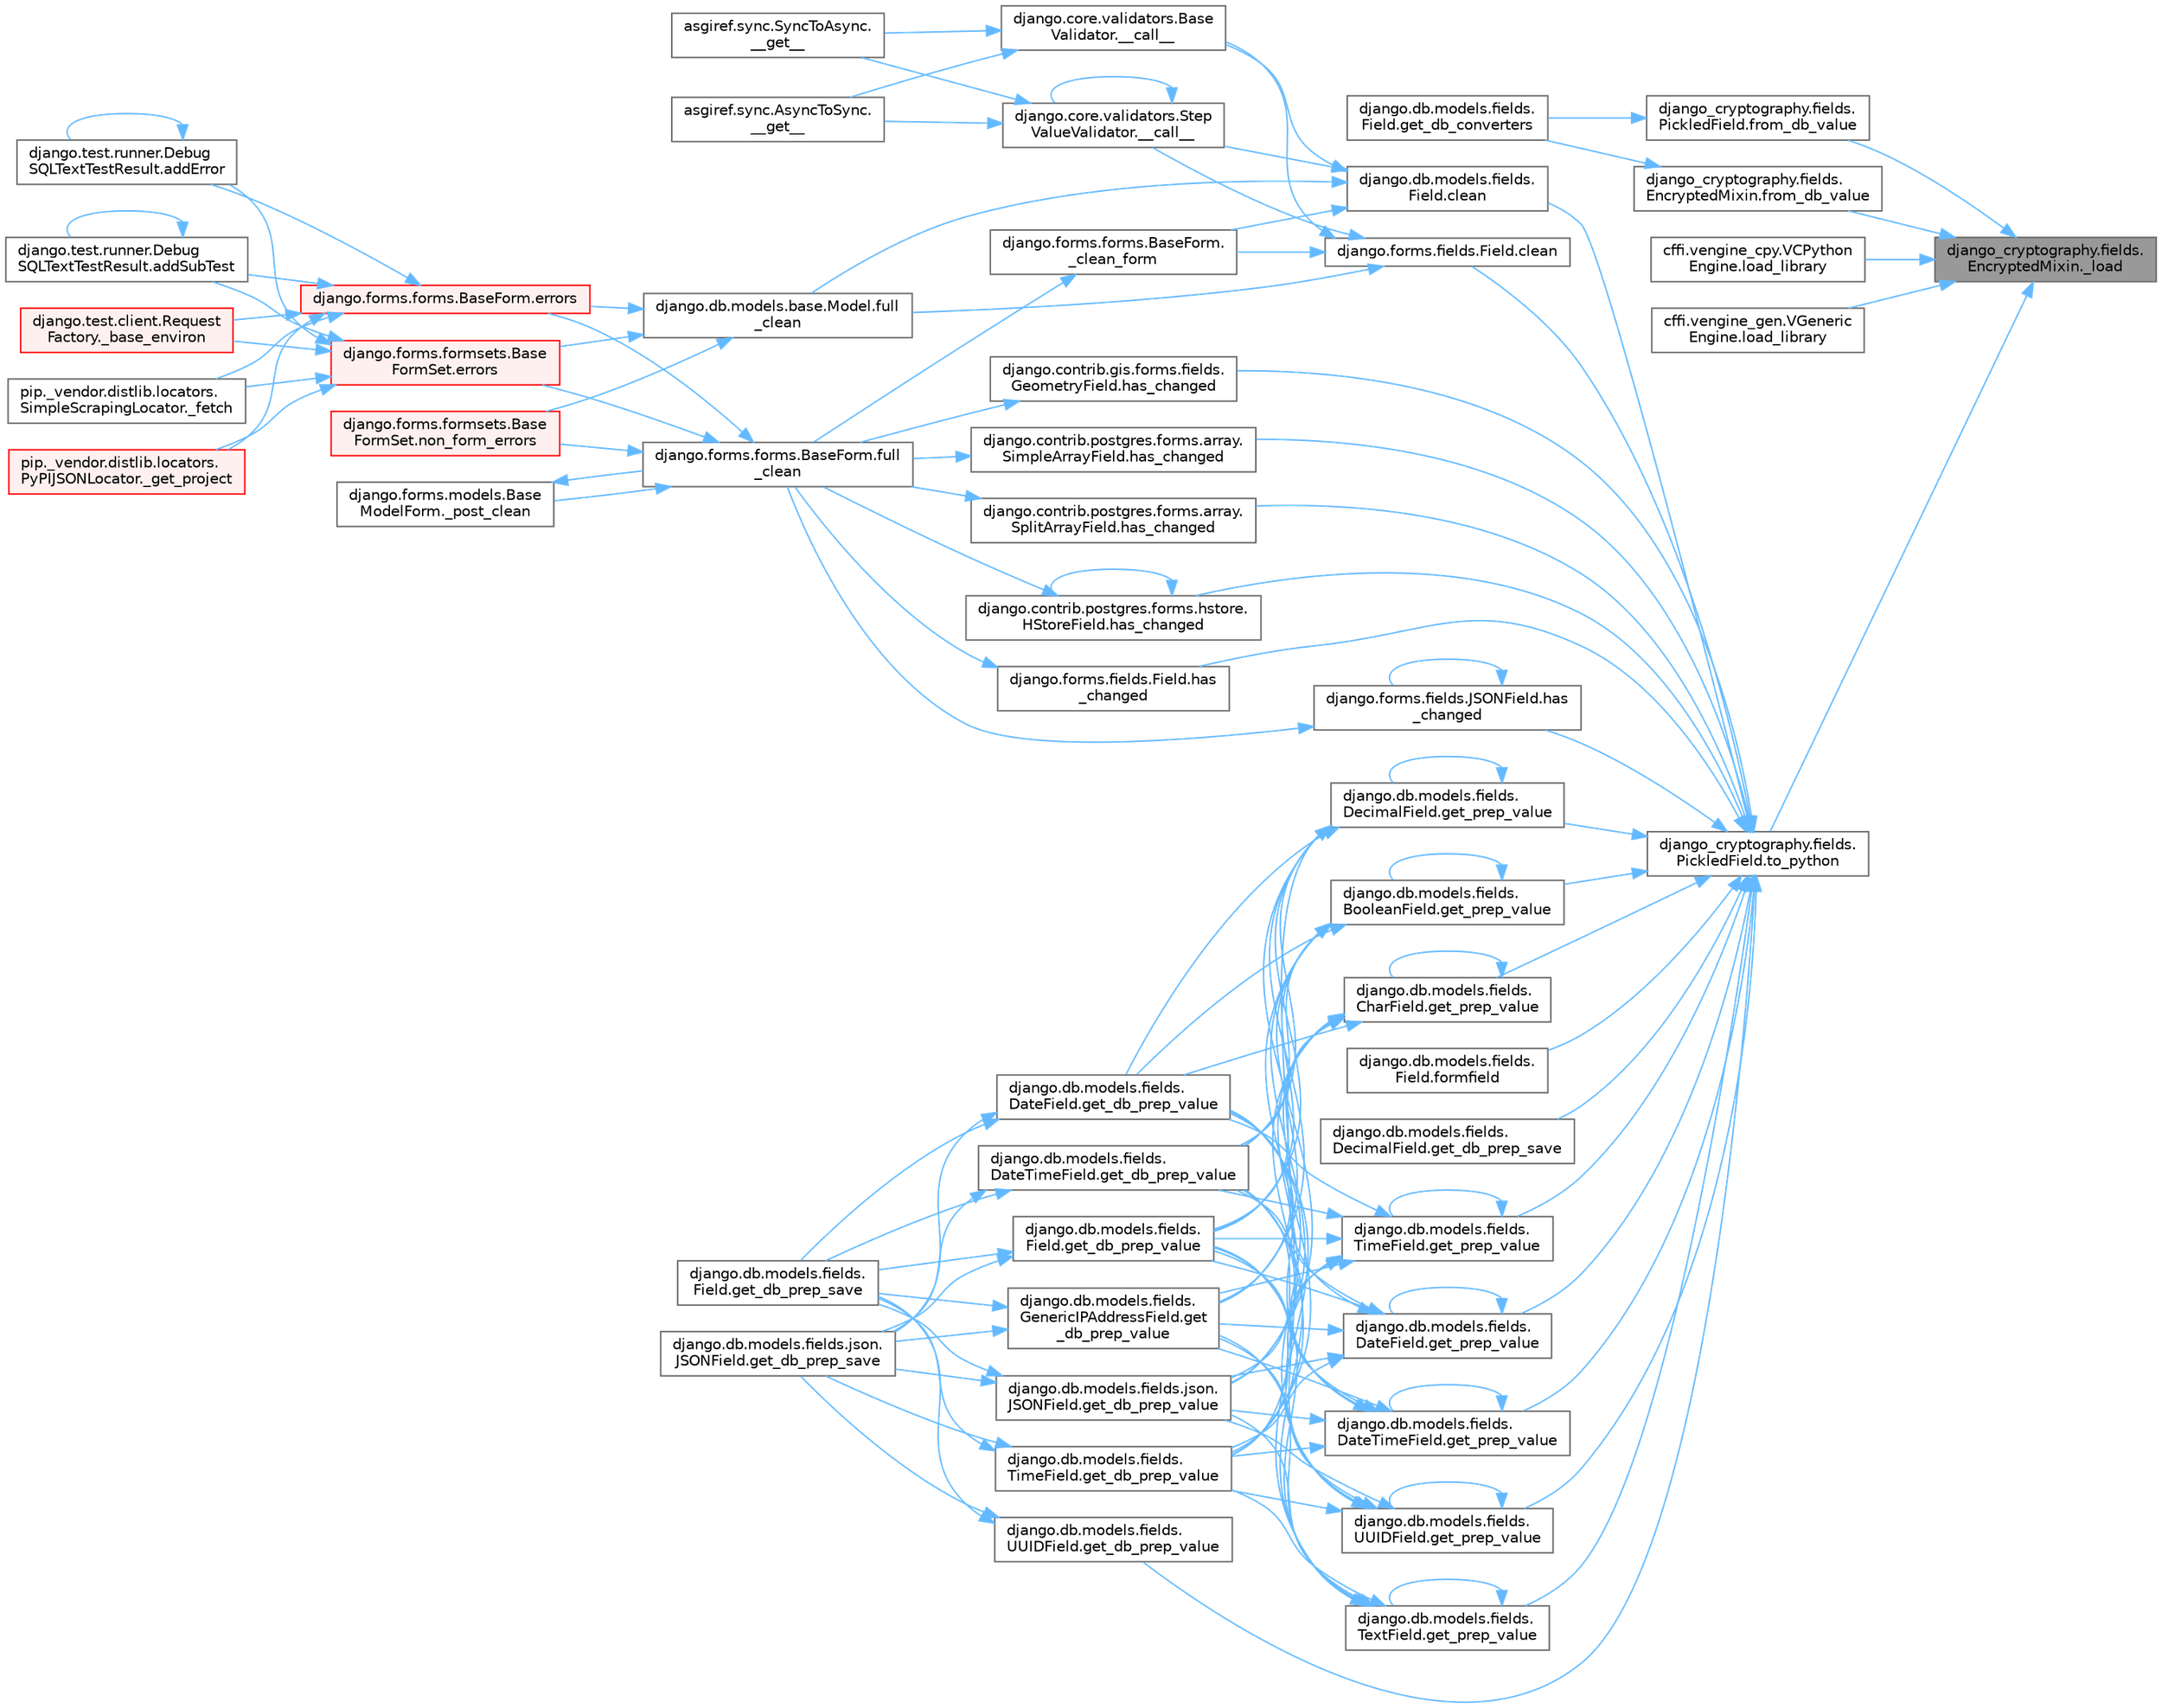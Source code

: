 digraph "django_cryptography.fields.EncryptedMixin._load"
{
 // LATEX_PDF_SIZE
  bgcolor="transparent";
  edge [fontname=Helvetica,fontsize=10,labelfontname=Helvetica,labelfontsize=10];
  node [fontname=Helvetica,fontsize=10,shape=box,height=0.2,width=0.4];
  rankdir="RL";
  Node1 [id="Node000001",label="django_cryptography.fields.\lEncryptedMixin._load",height=0.2,width=0.4,color="gray40", fillcolor="grey60", style="filled", fontcolor="black",tooltip=" "];
  Node1 -> Node2 [id="edge1_Node000001_Node000002",dir="back",color="steelblue1",style="solid",tooltip=" "];
  Node2 [id="Node000002",label="django_cryptography.fields.\lEncryptedMixin.from_db_value",height=0.2,width=0.4,color="grey40", fillcolor="white", style="filled",URL="$classdjango__cryptography_1_1fields_1_1_encrypted_mixin.html#a680c59f81c920670a3caf7ac3f0d05f7",tooltip=" "];
  Node2 -> Node3 [id="edge2_Node000002_Node000003",dir="back",color="steelblue1",style="solid",tooltip=" "];
  Node3 [id="Node000003",label="django.db.models.fields.\lField.get_db_converters",height=0.2,width=0.4,color="grey40", fillcolor="white", style="filled",URL="$classdjango_1_1db_1_1models_1_1fields_1_1_field.html#acba95fe9b50d3d41a1896dc560c6cc31",tooltip=" "];
  Node1 -> Node4 [id="edge3_Node000001_Node000004",dir="back",color="steelblue1",style="solid",tooltip=" "];
  Node4 [id="Node000004",label="django_cryptography.fields.\lPickledField.from_db_value",height=0.2,width=0.4,color="grey40", fillcolor="white", style="filled",URL="$classdjango__cryptography_1_1fields_1_1_pickled_field.html#ae2974258297da8ac115479a9dfceb8b7",tooltip=" "];
  Node4 -> Node3 [id="edge4_Node000004_Node000003",dir="back",color="steelblue1",style="solid",tooltip=" "];
  Node1 -> Node5 [id="edge5_Node000001_Node000005",dir="back",color="steelblue1",style="solid",tooltip=" "];
  Node5 [id="Node000005",label="cffi.vengine_cpy.VCPython\lEngine.load_library",height=0.2,width=0.4,color="grey40", fillcolor="white", style="filled",URL="$classcffi_1_1vengine__cpy_1_1_v_c_python_engine.html#a6b70ae654d6634206ca015849c05dc87",tooltip=" "];
  Node1 -> Node6 [id="edge6_Node000001_Node000006",dir="back",color="steelblue1",style="solid",tooltip=" "];
  Node6 [id="Node000006",label="cffi.vengine_gen.VGeneric\lEngine.load_library",height=0.2,width=0.4,color="grey40", fillcolor="white", style="filled",URL="$classcffi_1_1vengine__gen_1_1_v_generic_engine.html#a5e15ef2401dc481cafa344f0d1ab40b7",tooltip=" "];
  Node1 -> Node7 [id="edge7_Node000001_Node000007",dir="back",color="steelblue1",style="solid",tooltip=" "];
  Node7 [id="Node000007",label="django_cryptography.fields.\lPickledField.to_python",height=0.2,width=0.4,color="grey40", fillcolor="white", style="filled",URL="$classdjango__cryptography_1_1fields_1_1_pickled_field.html#ac3e65c207768dd6d72b9ecbe81ba6b29",tooltip=" "];
  Node7 -> Node8 [id="edge8_Node000007_Node000008",dir="back",color="steelblue1",style="solid",tooltip=" "];
  Node8 [id="Node000008",label="django.db.models.fields.\lField.clean",height=0.2,width=0.4,color="grey40", fillcolor="white", style="filled",URL="$classdjango_1_1db_1_1models_1_1fields_1_1_field.html#a4882fa20e9148ee8315b937e9cea41bf",tooltip=" "];
  Node8 -> Node9 [id="edge9_Node000008_Node000009",dir="back",color="steelblue1",style="solid",tooltip=" "];
  Node9 [id="Node000009",label="django.core.validators.Base\lValidator.__call__",height=0.2,width=0.4,color="grey40", fillcolor="white", style="filled",URL="$classdjango_1_1core_1_1validators_1_1_base_validator.html#ac718256582df714e061c6b927e045d12",tooltip=" "];
  Node9 -> Node10 [id="edge10_Node000009_Node000010",dir="back",color="steelblue1",style="solid",tooltip=" "];
  Node10 [id="Node000010",label="asgiref.sync.AsyncToSync.\l__get__",height=0.2,width=0.4,color="grey40", fillcolor="white", style="filled",URL="$classasgiref_1_1sync_1_1_async_to_sync.html#a23e9ef7a73da98dad9e3f4e65846969b",tooltip=" "];
  Node9 -> Node11 [id="edge11_Node000009_Node000011",dir="back",color="steelblue1",style="solid",tooltip=" "];
  Node11 [id="Node000011",label="asgiref.sync.SyncToAsync.\l__get__",height=0.2,width=0.4,color="grey40", fillcolor="white", style="filled",URL="$classasgiref_1_1sync_1_1_sync_to_async.html#aebdfbe3f01079a529fd2f39810597381",tooltip=" "];
  Node8 -> Node12 [id="edge12_Node000008_Node000012",dir="back",color="steelblue1",style="solid",tooltip=" "];
  Node12 [id="Node000012",label="django.core.validators.Step\lValueValidator.__call__",height=0.2,width=0.4,color="grey40", fillcolor="white", style="filled",URL="$classdjango_1_1core_1_1validators_1_1_step_value_validator.html#aebdbf74fe74c5b999350df9c1852714c",tooltip=" "];
  Node12 -> Node12 [id="edge13_Node000012_Node000012",dir="back",color="steelblue1",style="solid",tooltip=" "];
  Node12 -> Node10 [id="edge14_Node000012_Node000010",dir="back",color="steelblue1",style="solid",tooltip=" "];
  Node12 -> Node11 [id="edge15_Node000012_Node000011",dir="back",color="steelblue1",style="solid",tooltip=" "];
  Node8 -> Node13 [id="edge16_Node000008_Node000013",dir="back",color="steelblue1",style="solid",tooltip=" "];
  Node13 [id="Node000013",label="django.forms.forms.BaseForm.\l_clean_form",height=0.2,width=0.4,color="grey40", fillcolor="white", style="filled",URL="$classdjango_1_1forms_1_1forms_1_1_base_form.html#ae5eed108001c1a75985b75174fe23f1f",tooltip=" "];
  Node13 -> Node14 [id="edge17_Node000013_Node000014",dir="back",color="steelblue1",style="solid",tooltip=" "];
  Node14 [id="Node000014",label="django.forms.forms.BaseForm.full\l_clean",height=0.2,width=0.4,color="grey40", fillcolor="white", style="filled",URL="$classdjango_1_1forms_1_1forms_1_1_base_form.html#a396d2448f658dc84a0f0b473ffaae918",tooltip=" "];
  Node14 -> Node15 [id="edge18_Node000014_Node000015",dir="back",color="steelblue1",style="solid",tooltip=" "];
  Node15 [id="Node000015",label="django.forms.models.Base\lModelForm._post_clean",height=0.2,width=0.4,color="grey40", fillcolor="white", style="filled",URL="$classdjango_1_1forms_1_1models_1_1_base_model_form.html#a83e1c0ea3ba97f3a496d07955d1bf124",tooltip=" "];
  Node15 -> Node14 [id="edge19_Node000015_Node000014",dir="back",color="steelblue1",style="solid",tooltip=" "];
  Node14 -> Node16 [id="edge20_Node000014_Node000016",dir="back",color="steelblue1",style="solid",tooltip=" "];
  Node16 [id="Node000016",label="django.forms.forms.BaseForm.errors",height=0.2,width=0.4,color="red", fillcolor="#FFF0F0", style="filled",URL="$classdjango_1_1forms_1_1forms_1_1_base_form.html#aca47cb75eb6c321d1c429b33eca94d49",tooltip=" "];
  Node16 -> Node17 [id="edge21_Node000016_Node000017",dir="back",color="steelblue1",style="solid",tooltip=" "];
  Node17 [id="Node000017",label="django.test.client.Request\lFactory._base_environ",height=0.2,width=0.4,color="red", fillcolor="#FFF0F0", style="filled",URL="$classdjango_1_1test_1_1client_1_1_request_factory.html#ab650654b992f4e9fc9e30bd0442973c1",tooltip=" "];
  Node16 -> Node602 [id="edge22_Node000016_Node000602",dir="back",color="steelblue1",style="solid",tooltip=" "];
  Node602 [id="Node000602",label="pip._vendor.distlib.locators.\lSimpleScrapingLocator._fetch",height=0.2,width=0.4,color="grey40", fillcolor="white", style="filled",URL="$classpip_1_1__vendor_1_1distlib_1_1locators_1_1_simple_scraping_locator.html#a72156eb8243de03d8881db3caaa60b8c",tooltip=" "];
  Node16 -> Node603 [id="edge23_Node000016_Node000603",dir="back",color="steelblue1",style="solid",tooltip=" "];
  Node603 [id="Node000603",label="pip._vendor.distlib.locators.\lPyPIJSONLocator._get_project",height=0.2,width=0.4,color="red", fillcolor="#FFF0F0", style="filled",URL="$classpip_1_1__vendor_1_1distlib_1_1locators_1_1_py_p_i_j_s_o_n_locator.html#ab5b95d18130e47c0bedca04d7b010bf6",tooltip=" "];
  Node16 -> Node1794 [id="edge24_Node000016_Node001794",dir="back",color="steelblue1",style="solid",tooltip=" "];
  Node1794 [id="Node001794",label="django.test.runner.Debug\lSQLTextTestResult.addError",height=0.2,width=0.4,color="grey40", fillcolor="white", style="filled",URL="$classdjango_1_1test_1_1runner_1_1_debug_s_q_l_text_test_result.html#a398c116f3b7d25563a21e81178271a8a",tooltip=" "];
  Node1794 -> Node1794 [id="edge25_Node001794_Node001794",dir="back",color="steelblue1",style="solid",tooltip=" "];
  Node16 -> Node1795 [id="edge26_Node000016_Node001795",dir="back",color="steelblue1",style="solid",tooltip=" "];
  Node1795 [id="Node001795",label="django.test.runner.Debug\lSQLTextTestResult.addSubTest",height=0.2,width=0.4,color="grey40", fillcolor="white", style="filled",URL="$classdjango_1_1test_1_1runner_1_1_debug_s_q_l_text_test_result.html#a65bae0538566d8bc532c972340744b1e",tooltip=" "];
  Node1795 -> Node1795 [id="edge27_Node001795_Node001795",dir="back",color="steelblue1",style="solid",tooltip=" "];
  Node14 -> Node601 [id="edge28_Node000014_Node000601",dir="back",color="steelblue1",style="solid",tooltip=" "];
  Node601 [id="Node000601",label="django.forms.formsets.Base\lFormSet.errors",height=0.2,width=0.4,color="red", fillcolor="#FFF0F0", style="filled",URL="$classdjango_1_1forms_1_1formsets_1_1_base_form_set.html#a9e249e2240c3ae2775249e3d3da42020",tooltip=" "];
  Node601 -> Node17 [id="edge29_Node000601_Node000017",dir="back",color="steelblue1",style="solid",tooltip=" "];
  Node601 -> Node602 [id="edge30_Node000601_Node000602",dir="back",color="steelblue1",style="solid",tooltip=" "];
  Node601 -> Node603 [id="edge31_Node000601_Node000603",dir="back",color="steelblue1",style="solid",tooltip=" "];
  Node601 -> Node1794 [id="edge32_Node000601_Node001794",dir="back",color="steelblue1",style="solid",tooltip=" "];
  Node601 -> Node1795 [id="edge33_Node000601_Node001795",dir="back",color="steelblue1",style="solid",tooltip=" "];
  Node14 -> Node689 [id="edge34_Node000014_Node000689",dir="back",color="steelblue1",style="solid",tooltip=" "];
  Node689 [id="Node000689",label="django.forms.formsets.Base\lFormSet.non_form_errors",height=0.2,width=0.4,color="red", fillcolor="#FFF0F0", style="filled",URL="$classdjango_1_1forms_1_1formsets_1_1_base_form_set.html#a8b499fb5fdd72c59134bf40aeac2de3c",tooltip=" "];
  Node8 -> Node600 [id="edge35_Node000008_Node000600",dir="back",color="steelblue1",style="solid",tooltip=" "];
  Node600 [id="Node000600",label="django.db.models.base.Model.full\l_clean",height=0.2,width=0.4,color="grey40", fillcolor="white", style="filled",URL="$classdjango_1_1db_1_1models_1_1base_1_1_model.html#a2e68bd042bd3e52b086f8838eeaa416f",tooltip=" "];
  Node600 -> Node16 [id="edge36_Node000600_Node000016",dir="back",color="steelblue1",style="solid",tooltip=" "];
  Node600 -> Node601 [id="edge37_Node000600_Node000601",dir="back",color="steelblue1",style="solid",tooltip=" "];
  Node600 -> Node689 [id="edge38_Node000600_Node000689",dir="back",color="steelblue1",style="solid",tooltip=" "];
  Node7 -> Node599 [id="edge39_Node000007_Node000599",dir="back",color="steelblue1",style="solid",tooltip=" "];
  Node599 [id="Node000599",label="django.forms.fields.Field.clean",height=0.2,width=0.4,color="grey40", fillcolor="white", style="filled",URL="$classdjango_1_1forms_1_1fields_1_1_field.html#aee75acad433887bd31c6f298ebd77195",tooltip=" "];
  Node599 -> Node9 [id="edge40_Node000599_Node000009",dir="back",color="steelblue1",style="solid",tooltip=" "];
  Node599 -> Node12 [id="edge41_Node000599_Node000012",dir="back",color="steelblue1",style="solid",tooltip=" "];
  Node599 -> Node13 [id="edge42_Node000599_Node000013",dir="back",color="steelblue1",style="solid",tooltip=" "];
  Node599 -> Node600 [id="edge43_Node000599_Node000600",dir="back",color="steelblue1",style="solid",tooltip=" "];
  Node7 -> Node1945 [id="edge44_Node000007_Node001945",dir="back",color="steelblue1",style="solid",tooltip=" "];
  Node1945 [id="Node001945",label="django.db.models.fields.\lField.formfield",height=0.2,width=0.4,color="grey40", fillcolor="white", style="filled",URL="$classdjango_1_1db_1_1models_1_1fields_1_1_field.html#a1822195647a4e308ad17ccbeab6ea120",tooltip=" "];
  Node7 -> Node2720 [id="edge45_Node000007_Node002720",dir="back",color="steelblue1",style="solid",tooltip=" "];
  Node2720 [id="Node002720",label="django.db.models.fields.\lDecimalField.get_db_prep_save",height=0.2,width=0.4,color="grey40", fillcolor="white", style="filled",URL="$classdjango_1_1db_1_1models_1_1fields_1_1_decimal_field.html#a46667b50c85f0b4a6cb777431017fc3a",tooltip=" "];
  Node7 -> Node2721 [id="edge46_Node000007_Node002721",dir="back",color="steelblue1",style="solid",tooltip=" "];
  Node2721 [id="Node002721",label="django.db.models.fields.\lUUIDField.get_db_prep_value",height=0.2,width=0.4,color="grey40", fillcolor="white", style="filled",URL="$classdjango_1_1db_1_1models_1_1fields_1_1_u_u_i_d_field.html#a386f708cbcae8153a01c6bc4fde97203",tooltip=" "];
  Node2721 -> Node1880 [id="edge47_Node002721_Node001880",dir="back",color="steelblue1",style="solid",tooltip=" "];
  Node1880 [id="Node001880",label="django.db.models.fields.\lField.get_db_prep_save",height=0.2,width=0.4,color="grey40", fillcolor="white", style="filled",URL="$classdjango_1_1db_1_1models_1_1fields_1_1_field.html#a6ffbf587320e79a62a40af031183c2f2",tooltip=" "];
  Node2721 -> Node1881 [id="edge48_Node002721_Node001881",dir="back",color="steelblue1",style="solid",tooltip=" "];
  Node1881 [id="Node001881",label="django.db.models.fields.json.\lJSONField.get_db_prep_save",height=0.2,width=0.4,color="grey40", fillcolor="white", style="filled",URL="$classdjango_1_1db_1_1models_1_1fields_1_1json_1_1_j_s_o_n_field.html#ab7a67887e20c9c31871531e607b2a133",tooltip=" "];
  Node7 -> Node2722 [id="edge49_Node000007_Node002722",dir="back",color="steelblue1",style="solid",tooltip=" "];
  Node2722 [id="Node002722",label="django.db.models.fields.\lBooleanField.get_prep_value",height=0.2,width=0.4,color="grey40", fillcolor="white", style="filled",URL="$classdjango_1_1db_1_1models_1_1fields_1_1_boolean_field.html#a2c76f741d494c42b977fea4db757b224",tooltip=" "];
  Node2722 -> Node1879 [id="edge50_Node002722_Node001879",dir="back",color="steelblue1",style="solid",tooltip=" "];
  Node1879 [id="Node001879",label="django.db.models.fields.\lDateField.get_db_prep_value",height=0.2,width=0.4,color="grey40", fillcolor="white", style="filled",URL="$classdjango_1_1db_1_1models_1_1fields_1_1_date_field.html#ad6d292b396a9f068e57a55dbcce353aa",tooltip=" "];
  Node1879 -> Node1880 [id="edge51_Node001879_Node001880",dir="back",color="steelblue1",style="solid",tooltip=" "];
  Node1879 -> Node1881 [id="edge52_Node001879_Node001881",dir="back",color="steelblue1",style="solid",tooltip=" "];
  Node2722 -> Node1882 [id="edge53_Node002722_Node001882",dir="back",color="steelblue1",style="solid",tooltip=" "];
  Node1882 [id="Node001882",label="django.db.models.fields.\lDateTimeField.get_db_prep_value",height=0.2,width=0.4,color="grey40", fillcolor="white", style="filled",URL="$classdjango_1_1db_1_1models_1_1fields_1_1_date_time_field.html#ace937a98f687ea3399d88de4eddec0b8",tooltip=" "];
  Node1882 -> Node1880 [id="edge54_Node001882_Node001880",dir="back",color="steelblue1",style="solid",tooltip=" "];
  Node1882 -> Node1881 [id="edge55_Node001882_Node001881",dir="back",color="steelblue1",style="solid",tooltip=" "];
  Node2722 -> Node1883 [id="edge56_Node002722_Node001883",dir="back",color="steelblue1",style="solid",tooltip=" "];
  Node1883 [id="Node001883",label="django.db.models.fields.\lField.get_db_prep_value",height=0.2,width=0.4,color="grey40", fillcolor="white", style="filled",URL="$classdjango_1_1db_1_1models_1_1fields_1_1_field.html#a27b39e33c87cb9d48a2cc249a66459c3",tooltip=" "];
  Node1883 -> Node1880 [id="edge57_Node001883_Node001880",dir="back",color="steelblue1",style="solid",tooltip=" "];
  Node1883 -> Node1881 [id="edge58_Node001883_Node001881",dir="back",color="steelblue1",style="solid",tooltip=" "];
  Node2722 -> Node1884 [id="edge59_Node002722_Node001884",dir="back",color="steelblue1",style="solid",tooltip=" "];
  Node1884 [id="Node001884",label="django.db.models.fields.\lGenericIPAddressField.get\l_db_prep_value",height=0.2,width=0.4,color="grey40", fillcolor="white", style="filled",URL="$classdjango_1_1db_1_1models_1_1fields_1_1_generic_i_p_address_field.html#a0833bb7fa4f729102000a775edc0f4a9",tooltip=" "];
  Node1884 -> Node1880 [id="edge60_Node001884_Node001880",dir="back",color="steelblue1",style="solid",tooltip=" "];
  Node1884 -> Node1881 [id="edge61_Node001884_Node001881",dir="back",color="steelblue1",style="solid",tooltip=" "];
  Node2722 -> Node1885 [id="edge62_Node002722_Node001885",dir="back",color="steelblue1",style="solid",tooltip=" "];
  Node1885 [id="Node001885",label="django.db.models.fields.json.\lJSONField.get_db_prep_value",height=0.2,width=0.4,color="grey40", fillcolor="white", style="filled",URL="$classdjango_1_1db_1_1models_1_1fields_1_1json_1_1_j_s_o_n_field.html#ad89498c756bc8ae7f6e98ca5b7eb5184",tooltip=" "];
  Node1885 -> Node1880 [id="edge63_Node001885_Node001880",dir="back",color="steelblue1",style="solid",tooltip=" "];
  Node1885 -> Node1881 [id="edge64_Node001885_Node001881",dir="back",color="steelblue1",style="solid",tooltip=" "];
  Node2722 -> Node1886 [id="edge65_Node002722_Node001886",dir="back",color="steelblue1",style="solid",tooltip=" "];
  Node1886 [id="Node001886",label="django.db.models.fields.\lTimeField.get_db_prep_value",height=0.2,width=0.4,color="grey40", fillcolor="white", style="filled",URL="$classdjango_1_1db_1_1models_1_1fields_1_1_time_field.html#ac736cd2c62828e3dbee00ff6bae39e84",tooltip=" "];
  Node1886 -> Node1880 [id="edge66_Node001886_Node001880",dir="back",color="steelblue1",style="solid",tooltip=" "];
  Node1886 -> Node1881 [id="edge67_Node001886_Node001881",dir="back",color="steelblue1",style="solid",tooltip=" "];
  Node2722 -> Node2722 [id="edge68_Node002722_Node002722",dir="back",color="steelblue1",style="solid",tooltip=" "];
  Node7 -> Node2723 [id="edge69_Node000007_Node002723",dir="back",color="steelblue1",style="solid",tooltip=" "];
  Node2723 [id="Node002723",label="django.db.models.fields.\lCharField.get_prep_value",height=0.2,width=0.4,color="grey40", fillcolor="white", style="filled",URL="$classdjango_1_1db_1_1models_1_1fields_1_1_char_field.html#a586dde4bef09b94f15ca3b7a3b616a12",tooltip=" "];
  Node2723 -> Node1879 [id="edge70_Node002723_Node001879",dir="back",color="steelblue1",style="solid",tooltip=" "];
  Node2723 -> Node1882 [id="edge71_Node002723_Node001882",dir="back",color="steelblue1",style="solid",tooltip=" "];
  Node2723 -> Node1883 [id="edge72_Node002723_Node001883",dir="back",color="steelblue1",style="solid",tooltip=" "];
  Node2723 -> Node1884 [id="edge73_Node002723_Node001884",dir="back",color="steelblue1",style="solid",tooltip=" "];
  Node2723 -> Node1885 [id="edge74_Node002723_Node001885",dir="back",color="steelblue1",style="solid",tooltip=" "];
  Node2723 -> Node1886 [id="edge75_Node002723_Node001886",dir="back",color="steelblue1",style="solid",tooltip=" "];
  Node2723 -> Node2723 [id="edge76_Node002723_Node002723",dir="back",color="steelblue1",style="solid",tooltip=" "];
  Node7 -> Node2724 [id="edge77_Node000007_Node002724",dir="back",color="steelblue1",style="solid",tooltip=" "];
  Node2724 [id="Node002724",label="django.db.models.fields.\lDateField.get_prep_value",height=0.2,width=0.4,color="grey40", fillcolor="white", style="filled",URL="$classdjango_1_1db_1_1models_1_1fields_1_1_date_field.html#a17fd388efd6c1cc24e4daa2838936247",tooltip=" "];
  Node2724 -> Node1879 [id="edge78_Node002724_Node001879",dir="back",color="steelblue1",style="solid",tooltip=" "];
  Node2724 -> Node1882 [id="edge79_Node002724_Node001882",dir="back",color="steelblue1",style="solid",tooltip=" "];
  Node2724 -> Node1883 [id="edge80_Node002724_Node001883",dir="back",color="steelblue1",style="solid",tooltip=" "];
  Node2724 -> Node1884 [id="edge81_Node002724_Node001884",dir="back",color="steelblue1",style="solid",tooltip=" "];
  Node2724 -> Node1885 [id="edge82_Node002724_Node001885",dir="back",color="steelblue1",style="solid",tooltip=" "];
  Node2724 -> Node1886 [id="edge83_Node002724_Node001886",dir="back",color="steelblue1",style="solid",tooltip=" "];
  Node2724 -> Node2724 [id="edge84_Node002724_Node002724",dir="back",color="steelblue1",style="solid",tooltip=" "];
  Node7 -> Node1878 [id="edge85_Node000007_Node001878",dir="back",color="steelblue1",style="solid",tooltip=" "];
  Node1878 [id="Node001878",label="django.db.models.fields.\lDateTimeField.get_prep_value",height=0.2,width=0.4,color="grey40", fillcolor="white", style="filled",URL="$classdjango_1_1db_1_1models_1_1fields_1_1_date_time_field.html#a96b7b4c4a2af78523ff88dd95ddde877",tooltip=" "];
  Node1878 -> Node1879 [id="edge86_Node001878_Node001879",dir="back",color="steelblue1",style="solid",tooltip=" "];
  Node1878 -> Node1882 [id="edge87_Node001878_Node001882",dir="back",color="steelblue1",style="solid",tooltip=" "];
  Node1878 -> Node1883 [id="edge88_Node001878_Node001883",dir="back",color="steelblue1",style="solid",tooltip=" "];
  Node1878 -> Node1884 [id="edge89_Node001878_Node001884",dir="back",color="steelblue1",style="solid",tooltip=" "];
  Node1878 -> Node1885 [id="edge90_Node001878_Node001885",dir="back",color="steelblue1",style="solid",tooltip=" "];
  Node1878 -> Node1886 [id="edge91_Node001878_Node001886",dir="back",color="steelblue1",style="solid",tooltip=" "];
  Node1878 -> Node1878 [id="edge92_Node001878_Node001878",dir="back",color="steelblue1",style="solid",tooltip=" "];
  Node7 -> Node2725 [id="edge93_Node000007_Node002725",dir="back",color="steelblue1",style="solid",tooltip=" "];
  Node2725 [id="Node002725",label="django.db.models.fields.\lDecimalField.get_prep_value",height=0.2,width=0.4,color="grey40", fillcolor="white", style="filled",URL="$classdjango_1_1db_1_1models_1_1fields_1_1_decimal_field.html#a1d8d3b60ca856194a27f246557cdded5",tooltip=" "];
  Node2725 -> Node1879 [id="edge94_Node002725_Node001879",dir="back",color="steelblue1",style="solid",tooltip=" "];
  Node2725 -> Node1882 [id="edge95_Node002725_Node001882",dir="back",color="steelblue1",style="solid",tooltip=" "];
  Node2725 -> Node1883 [id="edge96_Node002725_Node001883",dir="back",color="steelblue1",style="solid",tooltip=" "];
  Node2725 -> Node1884 [id="edge97_Node002725_Node001884",dir="back",color="steelblue1",style="solid",tooltip=" "];
  Node2725 -> Node1885 [id="edge98_Node002725_Node001885",dir="back",color="steelblue1",style="solid",tooltip=" "];
  Node2725 -> Node1886 [id="edge99_Node002725_Node001886",dir="back",color="steelblue1",style="solid",tooltip=" "];
  Node2725 -> Node2725 [id="edge100_Node002725_Node002725",dir="back",color="steelblue1",style="solid",tooltip=" "];
  Node7 -> Node2726 [id="edge101_Node000007_Node002726",dir="back",color="steelblue1",style="solid",tooltip=" "];
  Node2726 [id="Node002726",label="django.db.models.fields.\lTextField.get_prep_value",height=0.2,width=0.4,color="grey40", fillcolor="white", style="filled",URL="$classdjango_1_1db_1_1models_1_1fields_1_1_text_field.html#aa6f1c919bfc7cb7571f98e02c585ade9",tooltip=" "];
  Node2726 -> Node1879 [id="edge102_Node002726_Node001879",dir="back",color="steelblue1",style="solid",tooltip=" "];
  Node2726 -> Node1882 [id="edge103_Node002726_Node001882",dir="back",color="steelblue1",style="solid",tooltip=" "];
  Node2726 -> Node1883 [id="edge104_Node002726_Node001883",dir="back",color="steelblue1",style="solid",tooltip=" "];
  Node2726 -> Node1884 [id="edge105_Node002726_Node001884",dir="back",color="steelblue1",style="solid",tooltip=" "];
  Node2726 -> Node1885 [id="edge106_Node002726_Node001885",dir="back",color="steelblue1",style="solid",tooltip=" "];
  Node2726 -> Node1886 [id="edge107_Node002726_Node001886",dir="back",color="steelblue1",style="solid",tooltip=" "];
  Node2726 -> Node2726 [id="edge108_Node002726_Node002726",dir="back",color="steelblue1",style="solid",tooltip=" "];
  Node7 -> Node2727 [id="edge109_Node000007_Node002727",dir="back",color="steelblue1",style="solid",tooltip=" "];
  Node2727 [id="Node002727",label="django.db.models.fields.\lTimeField.get_prep_value",height=0.2,width=0.4,color="grey40", fillcolor="white", style="filled",URL="$classdjango_1_1db_1_1models_1_1fields_1_1_time_field.html#a66b3f5bd9d463227ddf9205248c05159",tooltip=" "];
  Node2727 -> Node1879 [id="edge110_Node002727_Node001879",dir="back",color="steelblue1",style="solid",tooltip=" "];
  Node2727 -> Node1882 [id="edge111_Node002727_Node001882",dir="back",color="steelblue1",style="solid",tooltip=" "];
  Node2727 -> Node1883 [id="edge112_Node002727_Node001883",dir="back",color="steelblue1",style="solid",tooltip=" "];
  Node2727 -> Node1884 [id="edge113_Node002727_Node001884",dir="back",color="steelblue1",style="solid",tooltip=" "];
  Node2727 -> Node1885 [id="edge114_Node002727_Node001885",dir="back",color="steelblue1",style="solid",tooltip=" "];
  Node2727 -> Node1886 [id="edge115_Node002727_Node001886",dir="back",color="steelblue1",style="solid",tooltip=" "];
  Node2727 -> Node2727 [id="edge116_Node002727_Node002727",dir="back",color="steelblue1",style="solid",tooltip=" "];
  Node7 -> Node2728 [id="edge117_Node000007_Node002728",dir="back",color="steelblue1",style="solid",tooltip=" "];
  Node2728 [id="Node002728",label="django.db.models.fields.\lUUIDField.get_prep_value",height=0.2,width=0.4,color="grey40", fillcolor="white", style="filled",URL="$classdjango_1_1db_1_1models_1_1fields_1_1_u_u_i_d_field.html#ae74a36923ced617bb42f59f725af7410",tooltip=" "];
  Node2728 -> Node1879 [id="edge118_Node002728_Node001879",dir="back",color="steelblue1",style="solid",tooltip=" "];
  Node2728 -> Node1882 [id="edge119_Node002728_Node001882",dir="back",color="steelblue1",style="solid",tooltip=" "];
  Node2728 -> Node1883 [id="edge120_Node002728_Node001883",dir="back",color="steelblue1",style="solid",tooltip=" "];
  Node2728 -> Node1884 [id="edge121_Node002728_Node001884",dir="back",color="steelblue1",style="solid",tooltip=" "];
  Node2728 -> Node1885 [id="edge122_Node002728_Node001885",dir="back",color="steelblue1",style="solid",tooltip=" "];
  Node2728 -> Node1886 [id="edge123_Node002728_Node001886",dir="back",color="steelblue1",style="solid",tooltip=" "];
  Node2728 -> Node2728 [id="edge124_Node002728_Node002728",dir="back",color="steelblue1",style="solid",tooltip=" "];
  Node7 -> Node2729 [id="edge125_Node000007_Node002729",dir="back",color="steelblue1",style="solid",tooltip=" "];
  Node2729 [id="Node002729",label="django.contrib.gis.forms.fields.\lGeometryField.has_changed",height=0.2,width=0.4,color="grey40", fillcolor="white", style="filled",URL="$classdjango_1_1contrib_1_1gis_1_1forms_1_1fields_1_1_geometry_field.html#a1eea909ca0f411c76fe71d42177c8fdd",tooltip=" "];
  Node2729 -> Node14 [id="edge126_Node002729_Node000014",dir="back",color="steelblue1",style="solid",tooltip=" "];
  Node7 -> Node2730 [id="edge127_Node000007_Node002730",dir="back",color="steelblue1",style="solid",tooltip=" "];
  Node2730 [id="Node002730",label="django.contrib.postgres.forms.array.\lSimpleArrayField.has_changed",height=0.2,width=0.4,color="grey40", fillcolor="white", style="filled",URL="$classdjango_1_1contrib_1_1postgres_1_1forms_1_1array_1_1_simple_array_field.html#a20fa97d79dbf5b63dd367112f46a1aed",tooltip=" "];
  Node2730 -> Node14 [id="edge128_Node002730_Node000014",dir="back",color="steelblue1",style="solid",tooltip=" "];
  Node7 -> Node2731 [id="edge129_Node000007_Node002731",dir="back",color="steelblue1",style="solid",tooltip=" "];
  Node2731 [id="Node002731",label="django.contrib.postgres.forms.array.\lSplitArrayField.has_changed",height=0.2,width=0.4,color="grey40", fillcolor="white", style="filled",URL="$classdjango_1_1contrib_1_1postgres_1_1forms_1_1array_1_1_split_array_field.html#a044afbb76f3a9e62c6d2807e41f8515a",tooltip=" "];
  Node2731 -> Node14 [id="edge130_Node002731_Node000014",dir="back",color="steelblue1",style="solid",tooltip=" "];
  Node7 -> Node2732 [id="edge131_Node000007_Node002732",dir="back",color="steelblue1",style="solid",tooltip=" "];
  Node2732 [id="Node002732",label="django.contrib.postgres.forms.hstore.\lHStoreField.has_changed",height=0.2,width=0.4,color="grey40", fillcolor="white", style="filled",URL="$classdjango_1_1contrib_1_1postgres_1_1forms_1_1hstore_1_1_h_store_field.html#ac5320929c4a6ade3846df2236975b98c",tooltip=" "];
  Node2732 -> Node14 [id="edge132_Node002732_Node000014",dir="back",color="steelblue1",style="solid",tooltip=" "];
  Node2732 -> Node2732 [id="edge133_Node002732_Node002732",dir="back",color="steelblue1",style="solid",tooltip=" "];
  Node7 -> Node2733 [id="edge134_Node000007_Node002733",dir="back",color="steelblue1",style="solid",tooltip=" "];
  Node2733 [id="Node002733",label="django.forms.fields.Field.has\l_changed",height=0.2,width=0.4,color="grey40", fillcolor="white", style="filled",URL="$classdjango_1_1forms_1_1fields_1_1_field.html#a50a1eb1edc4c92885575a8a1d2da380d",tooltip=" "];
  Node2733 -> Node14 [id="edge135_Node002733_Node000014",dir="back",color="steelblue1",style="solid",tooltip=" "];
  Node7 -> Node2734 [id="edge136_Node000007_Node002734",dir="back",color="steelblue1",style="solid",tooltip=" "];
  Node2734 [id="Node002734",label="django.forms.fields.JSONField.has\l_changed",height=0.2,width=0.4,color="grey40", fillcolor="white", style="filled",URL="$classdjango_1_1forms_1_1fields_1_1_j_s_o_n_field.html#aaae558e73ab4b2c8b50d05fb71c761d4",tooltip=" "];
  Node2734 -> Node14 [id="edge137_Node002734_Node000014",dir="back",color="steelblue1",style="solid",tooltip=" "];
  Node2734 -> Node2734 [id="edge138_Node002734_Node002734",dir="back",color="steelblue1",style="solid",tooltip=" "];
}
